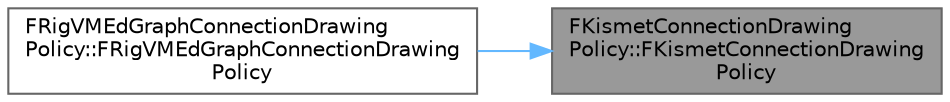 digraph "FKismetConnectionDrawingPolicy::FKismetConnectionDrawingPolicy"
{
 // INTERACTIVE_SVG=YES
 // LATEX_PDF_SIZE
  bgcolor="transparent";
  edge [fontname=Helvetica,fontsize=10,labelfontname=Helvetica,labelfontsize=10];
  node [fontname=Helvetica,fontsize=10,shape=box,height=0.2,width=0.4];
  rankdir="RL";
  Node1 [id="Node000001",label="FKismetConnectionDrawing\lPolicy::FKismetConnectionDrawing\lPolicy",height=0.2,width=0.4,color="gray40", fillcolor="grey60", style="filled", fontcolor="black",tooltip=" "];
  Node1 -> Node2 [id="edge1_Node000001_Node000002",dir="back",color="steelblue1",style="solid",tooltip=" "];
  Node2 [id="Node000002",label="FRigVMEdGraphConnectionDrawing\lPolicy::FRigVMEdGraphConnectionDrawing\lPolicy",height=0.2,width=0.4,color="grey40", fillcolor="white", style="filled",URL="$d2/d0b/classFRigVMEdGraphConnectionDrawingPolicy.html#a9ddd86d40bd5b5ad4284fc6a82bbbbb4",tooltip=" "];
}
